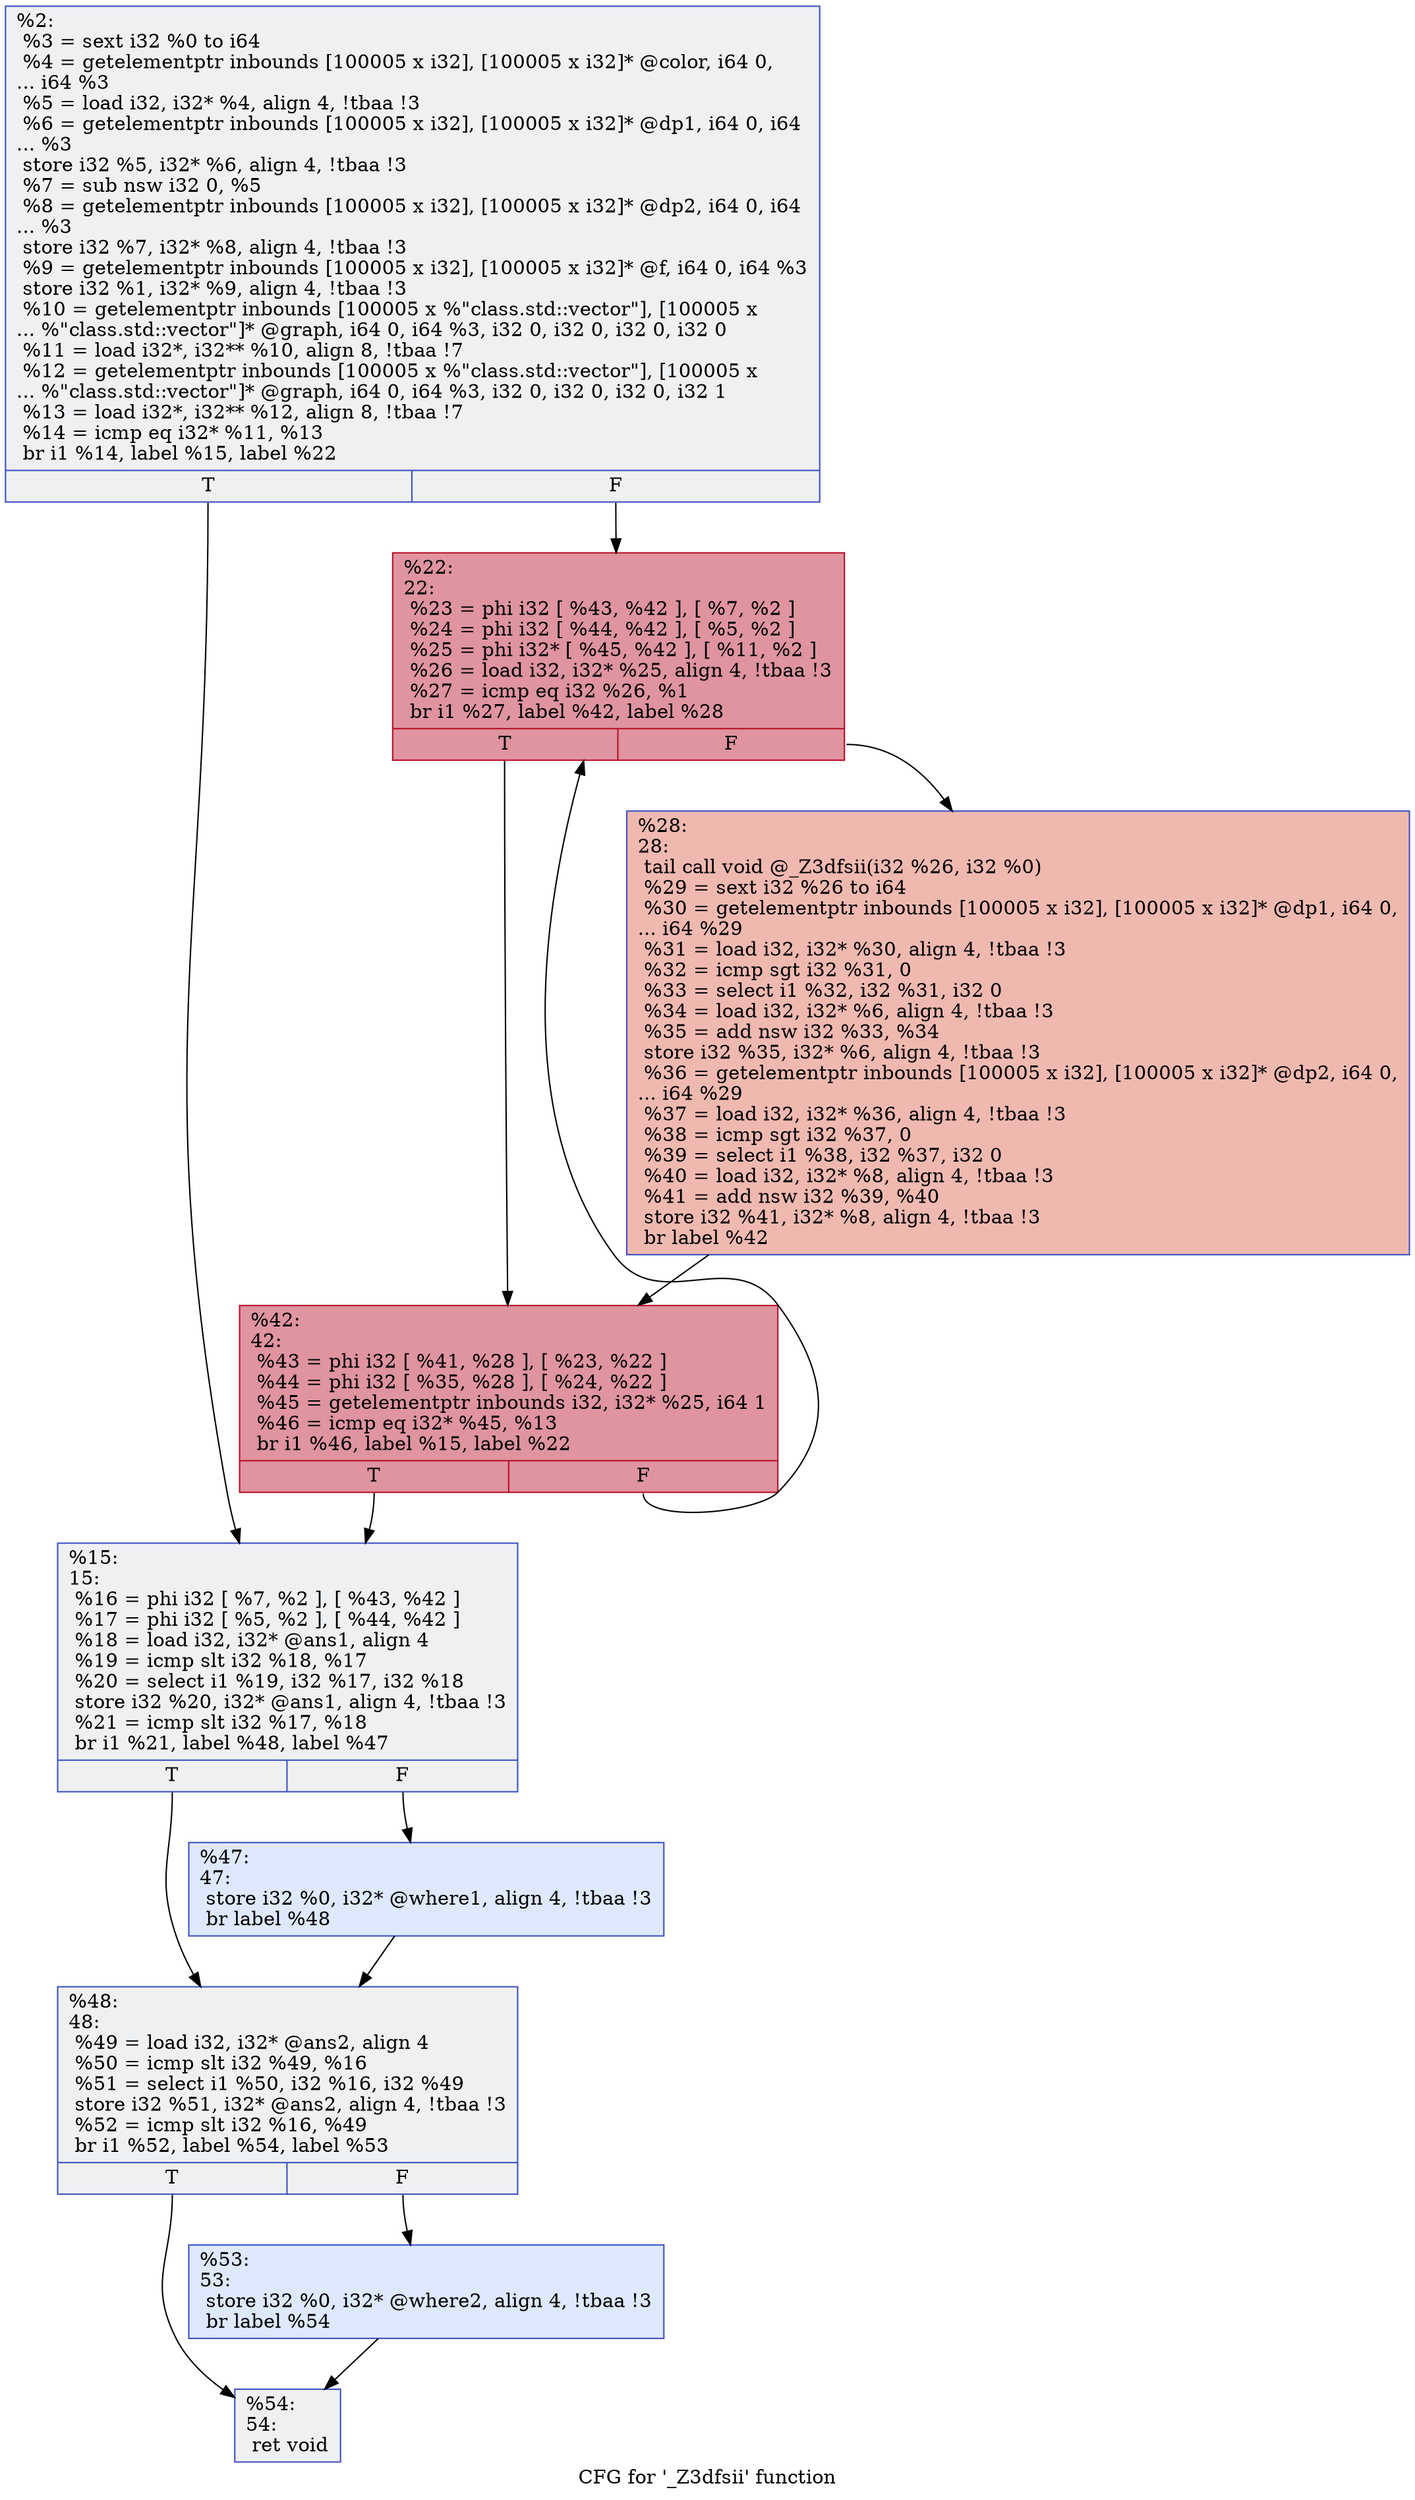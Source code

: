 digraph "CFG for '_Z3dfsii' function" {
	label="CFG for '_Z3dfsii' function";

	Node0x5633ec9035e0 [shape=record,color="#3d50c3ff", style=filled, fillcolor="#d9dce170",label="{%2:\l  %3 = sext i32 %0 to i64\l  %4 = getelementptr inbounds [100005 x i32], [100005 x i32]* @color, i64 0,\l... i64 %3\l  %5 = load i32, i32* %4, align 4, !tbaa !3\l  %6 = getelementptr inbounds [100005 x i32], [100005 x i32]* @dp1, i64 0, i64\l... %3\l  store i32 %5, i32* %6, align 4, !tbaa !3\l  %7 = sub nsw i32 0, %5\l  %8 = getelementptr inbounds [100005 x i32], [100005 x i32]* @dp2, i64 0, i64\l... %3\l  store i32 %7, i32* %8, align 4, !tbaa !3\l  %9 = getelementptr inbounds [100005 x i32], [100005 x i32]* @f, i64 0, i64 %3\l  store i32 %1, i32* %9, align 4, !tbaa !3\l  %10 = getelementptr inbounds [100005 x %\"class.std::vector\"], [100005 x\l... %\"class.std::vector\"]* @graph, i64 0, i64 %3, i32 0, i32 0, i32 0, i32 0\l  %11 = load i32*, i32** %10, align 8, !tbaa !7\l  %12 = getelementptr inbounds [100005 x %\"class.std::vector\"], [100005 x\l... %\"class.std::vector\"]* @graph, i64 0, i64 %3, i32 0, i32 0, i32 0, i32 1\l  %13 = load i32*, i32** %12, align 8, !tbaa !7\l  %14 = icmp eq i32* %11, %13\l  br i1 %14, label %15, label %22\l|{<s0>T|<s1>F}}"];
	Node0x5633ec9035e0:s0 -> Node0x5633ec903790;
	Node0x5633ec9035e0:s1 -> Node0x5633ec904f30;
	Node0x5633ec903790 [shape=record,color="#3d50c3ff", style=filled, fillcolor="#d9dce170",label="{%15:\l15:                                               \l  %16 = phi i32 [ %7, %2 ], [ %43, %42 ]\l  %17 = phi i32 [ %5, %2 ], [ %44, %42 ]\l  %18 = load i32, i32* @ans1, align 4\l  %19 = icmp slt i32 %18, %17\l  %20 = select i1 %19, i32 %17, i32 %18\l  store i32 %20, i32* @ans1, align 4, !tbaa !3\l  %21 = icmp slt i32 %17, %18\l  br i1 %21, label %48, label %47\l|{<s0>T|<s1>F}}"];
	Node0x5633ec903790:s0 -> Node0x5633ec905540;
	Node0x5633ec903790:s1 -> Node0x5633ec9055d0;
	Node0x5633ec904f30 [shape=record,color="#b70d28ff", style=filled, fillcolor="#b70d2870",label="{%22:\l22:                                               \l  %23 = phi i32 [ %43, %42 ], [ %7, %2 ]\l  %24 = phi i32 [ %44, %42 ], [ %5, %2 ]\l  %25 = phi i32* [ %45, %42 ], [ %11, %2 ]\l  %26 = load i32, i32* %25, align 4, !tbaa !3\l  %27 = icmp eq i32 %26, %1\l  br i1 %27, label %42, label %28\l|{<s0>T|<s1>F}}"];
	Node0x5633ec904f30:s0 -> Node0x5633ec9050a0;
	Node0x5633ec904f30:s1 -> Node0x5633ec905a50;
	Node0x5633ec905a50 [shape=record,color="#3d50c3ff", style=filled, fillcolor="#de614d70",label="{%28:\l28:                                               \l  tail call void @_Z3dfsii(i32 %26, i32 %0)\l  %29 = sext i32 %26 to i64\l  %30 = getelementptr inbounds [100005 x i32], [100005 x i32]* @dp1, i64 0,\l... i64 %29\l  %31 = load i32, i32* %30, align 4, !tbaa !3\l  %32 = icmp sgt i32 %31, 0\l  %33 = select i1 %32, i32 %31, i32 0\l  %34 = load i32, i32* %6, align 4, !tbaa !3\l  %35 = add nsw i32 %33, %34\l  store i32 %35, i32* %6, align 4, !tbaa !3\l  %36 = getelementptr inbounds [100005 x i32], [100005 x i32]* @dp2, i64 0,\l... i64 %29\l  %37 = load i32, i32* %36, align 4, !tbaa !3\l  %38 = icmp sgt i32 %37, 0\l  %39 = select i1 %38, i32 %37, i32 0\l  %40 = load i32, i32* %8, align 4, !tbaa !3\l  %41 = add nsw i32 %39, %40\l  store i32 %41, i32* %8, align 4, !tbaa !3\l  br label %42\l}"];
	Node0x5633ec905a50 -> Node0x5633ec9050a0;
	Node0x5633ec9050a0 [shape=record,color="#b70d28ff", style=filled, fillcolor="#b70d2870",label="{%42:\l42:                                               \l  %43 = phi i32 [ %41, %28 ], [ %23, %22 ]\l  %44 = phi i32 [ %35, %28 ], [ %24, %22 ]\l  %45 = getelementptr inbounds i32, i32* %25, i64 1\l  %46 = icmp eq i32* %45, %13\l  br i1 %46, label %15, label %22\l|{<s0>T|<s1>F}}"];
	Node0x5633ec9050a0:s0 -> Node0x5633ec903790;
	Node0x5633ec9050a0:s1 -> Node0x5633ec904f30;
	Node0x5633ec9055d0 [shape=record,color="#3d50c3ff", style=filled, fillcolor="#b5cdfa70",label="{%47:\l47:                                               \l  store i32 %0, i32* @where1, align 4, !tbaa !3\l  br label %48\l}"];
	Node0x5633ec9055d0 -> Node0x5633ec905540;
	Node0x5633ec905540 [shape=record,color="#3d50c3ff", style=filled, fillcolor="#d9dce170",label="{%48:\l48:                                               \l  %49 = load i32, i32* @ans2, align 4\l  %50 = icmp slt i32 %49, %16\l  %51 = select i1 %50, i32 %16, i32 %49\l  store i32 %51, i32* @ans2, align 4, !tbaa !3\l  %52 = icmp slt i32 %16, %49\l  br i1 %52, label %54, label %53\l|{<s0>T|<s1>F}}"];
	Node0x5633ec905540:s0 -> Node0x5633ec906ee0;
	Node0x5633ec905540:s1 -> Node0x5633ec906f30;
	Node0x5633ec906f30 [shape=record,color="#3d50c3ff", style=filled, fillcolor="#b5cdfa70",label="{%53:\l53:                                               \l  store i32 %0, i32* @where2, align 4, !tbaa !3\l  br label %54\l}"];
	Node0x5633ec906f30 -> Node0x5633ec906ee0;
	Node0x5633ec906ee0 [shape=record,color="#3d50c3ff", style=filled, fillcolor="#d9dce170",label="{%54:\l54:                                               \l  ret void\l}"];
}
